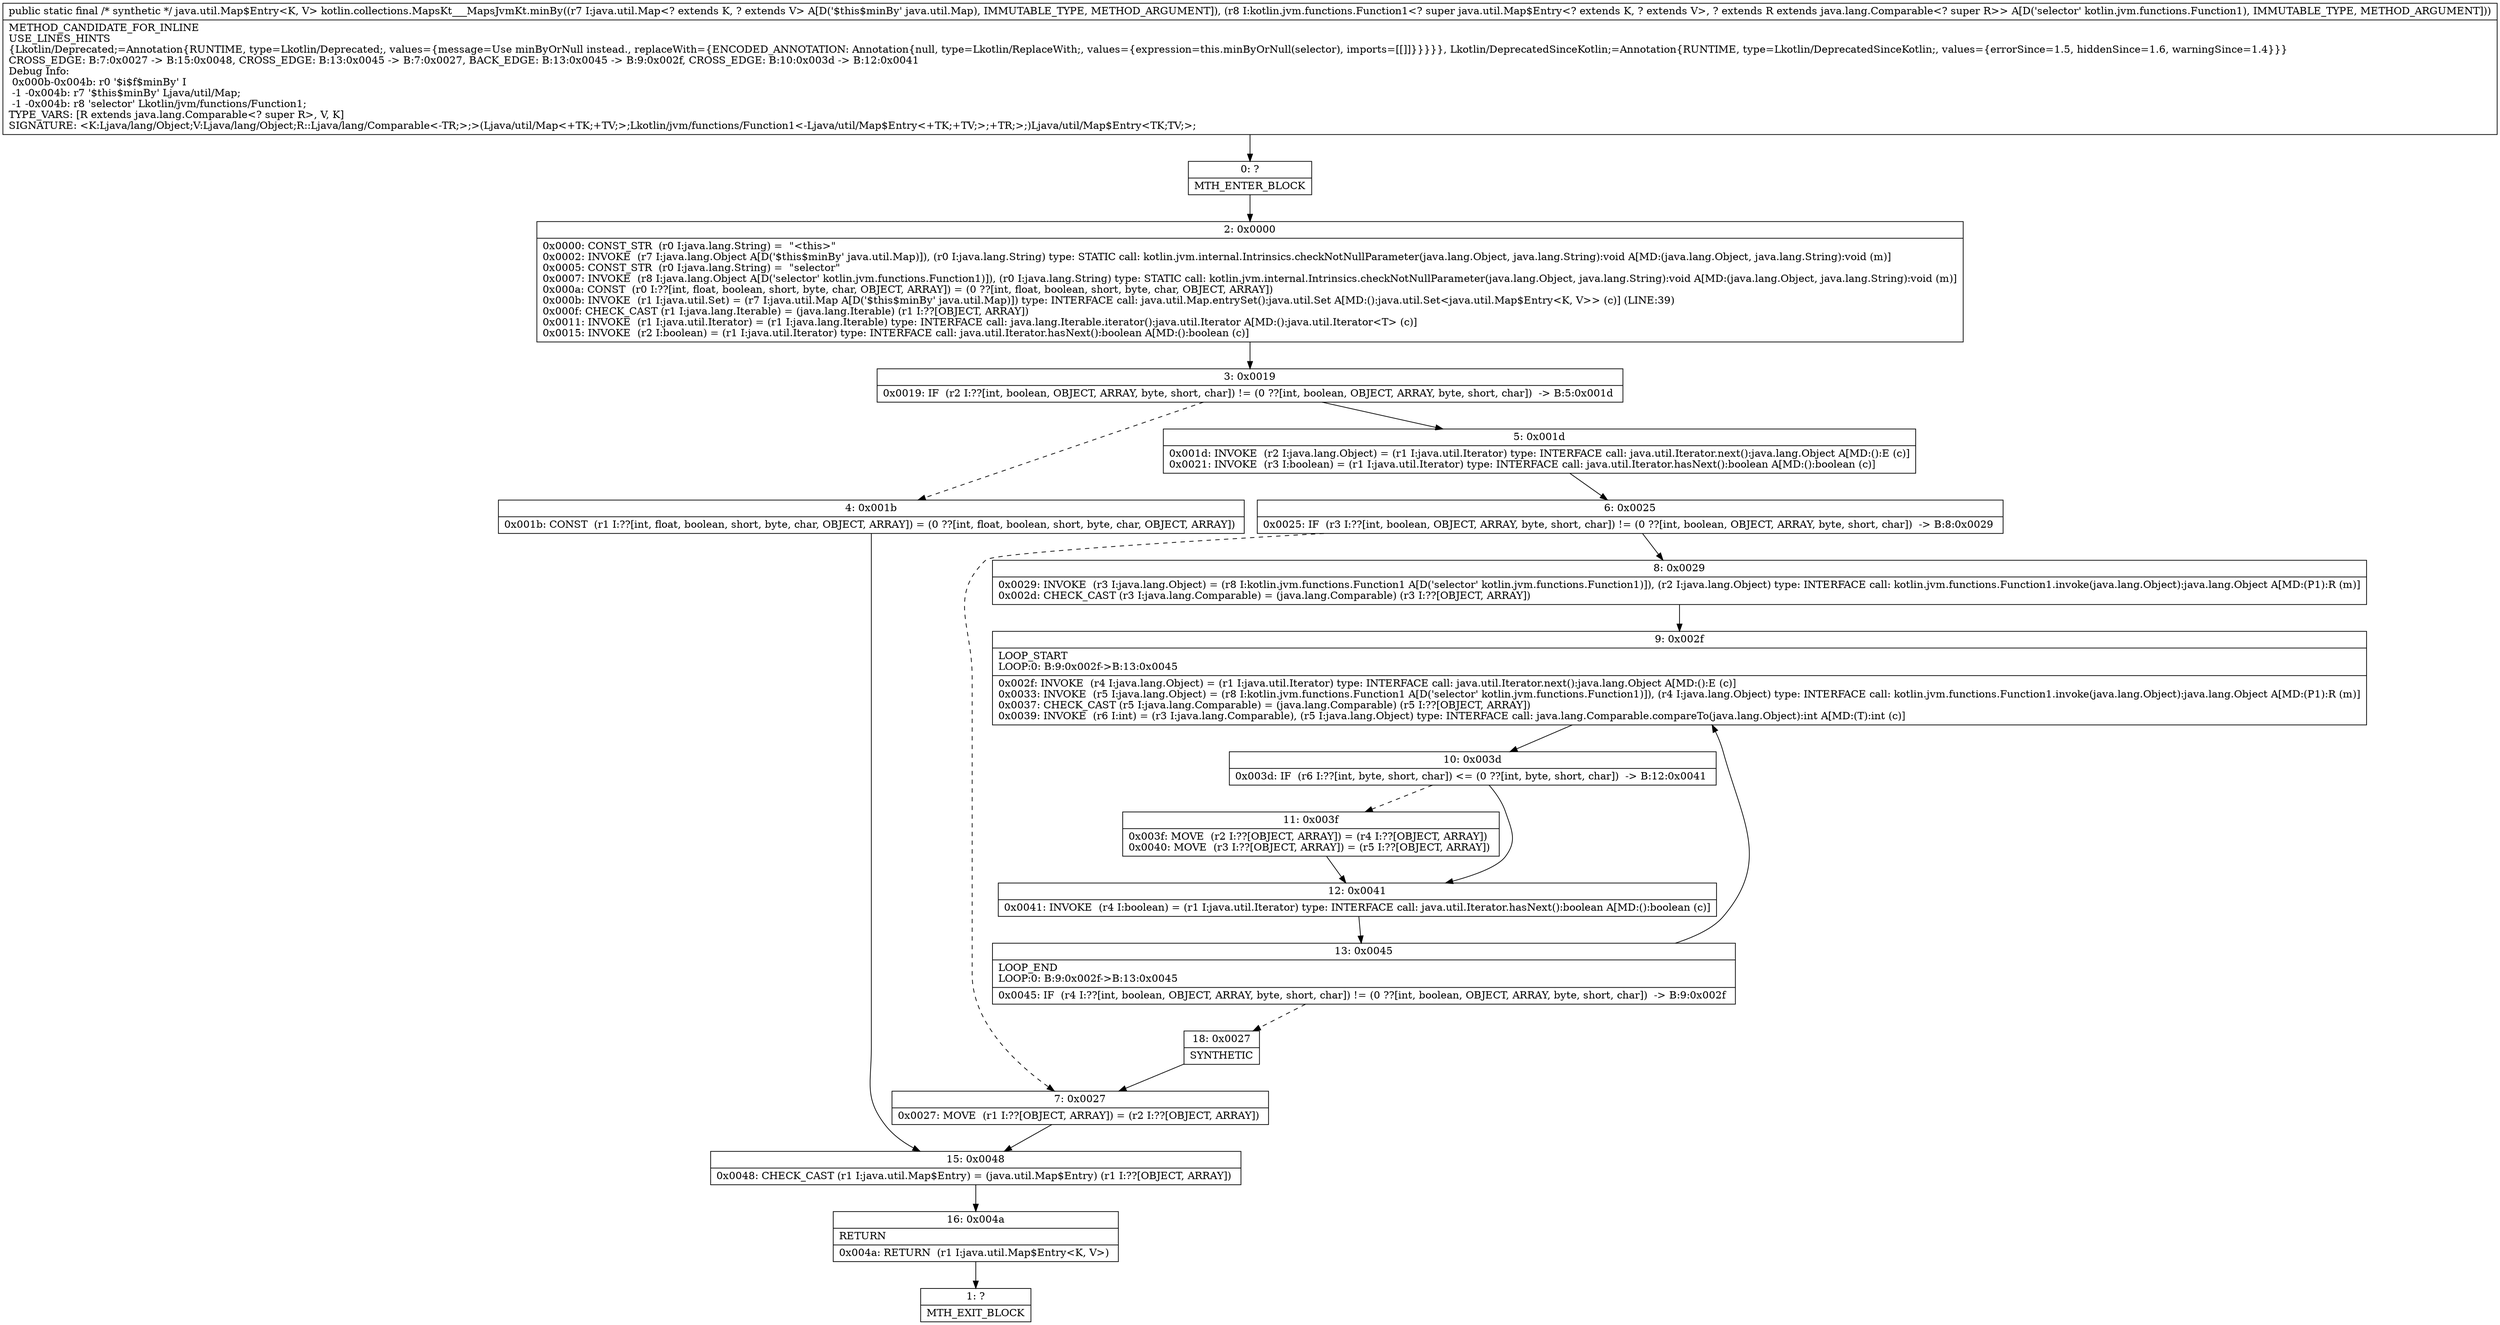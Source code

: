 digraph "CFG forkotlin.collections.MapsKt___MapsJvmKt.minBy(Ljava\/util\/Map;Lkotlin\/jvm\/functions\/Function1;)Ljava\/util\/Map$Entry;" {
Node_0 [shape=record,label="{0\:\ ?|MTH_ENTER_BLOCK\l}"];
Node_2 [shape=record,label="{2\:\ 0x0000|0x0000: CONST_STR  (r0 I:java.lang.String) =  \"\<this\>\" \l0x0002: INVOKE  (r7 I:java.lang.Object A[D('$this$minBy' java.util.Map)]), (r0 I:java.lang.String) type: STATIC call: kotlin.jvm.internal.Intrinsics.checkNotNullParameter(java.lang.Object, java.lang.String):void A[MD:(java.lang.Object, java.lang.String):void (m)]\l0x0005: CONST_STR  (r0 I:java.lang.String) =  \"selector\" \l0x0007: INVOKE  (r8 I:java.lang.Object A[D('selector' kotlin.jvm.functions.Function1)]), (r0 I:java.lang.String) type: STATIC call: kotlin.jvm.internal.Intrinsics.checkNotNullParameter(java.lang.Object, java.lang.String):void A[MD:(java.lang.Object, java.lang.String):void (m)]\l0x000a: CONST  (r0 I:??[int, float, boolean, short, byte, char, OBJECT, ARRAY]) = (0 ??[int, float, boolean, short, byte, char, OBJECT, ARRAY]) \l0x000b: INVOKE  (r1 I:java.util.Set) = (r7 I:java.util.Map A[D('$this$minBy' java.util.Map)]) type: INTERFACE call: java.util.Map.entrySet():java.util.Set A[MD:():java.util.Set\<java.util.Map$Entry\<K, V\>\> (c)] (LINE:39)\l0x000f: CHECK_CAST (r1 I:java.lang.Iterable) = (java.lang.Iterable) (r1 I:??[OBJECT, ARRAY]) \l0x0011: INVOKE  (r1 I:java.util.Iterator) = (r1 I:java.lang.Iterable) type: INTERFACE call: java.lang.Iterable.iterator():java.util.Iterator A[MD:():java.util.Iterator\<T\> (c)]\l0x0015: INVOKE  (r2 I:boolean) = (r1 I:java.util.Iterator) type: INTERFACE call: java.util.Iterator.hasNext():boolean A[MD:():boolean (c)]\l}"];
Node_3 [shape=record,label="{3\:\ 0x0019|0x0019: IF  (r2 I:??[int, boolean, OBJECT, ARRAY, byte, short, char]) != (0 ??[int, boolean, OBJECT, ARRAY, byte, short, char])  \-\> B:5:0x001d \l}"];
Node_4 [shape=record,label="{4\:\ 0x001b|0x001b: CONST  (r1 I:??[int, float, boolean, short, byte, char, OBJECT, ARRAY]) = (0 ??[int, float, boolean, short, byte, char, OBJECT, ARRAY]) \l}"];
Node_15 [shape=record,label="{15\:\ 0x0048|0x0048: CHECK_CAST (r1 I:java.util.Map$Entry) = (java.util.Map$Entry) (r1 I:??[OBJECT, ARRAY]) \l}"];
Node_16 [shape=record,label="{16\:\ 0x004a|RETURN\l|0x004a: RETURN  (r1 I:java.util.Map$Entry\<K, V\>) \l}"];
Node_1 [shape=record,label="{1\:\ ?|MTH_EXIT_BLOCK\l}"];
Node_5 [shape=record,label="{5\:\ 0x001d|0x001d: INVOKE  (r2 I:java.lang.Object) = (r1 I:java.util.Iterator) type: INTERFACE call: java.util.Iterator.next():java.lang.Object A[MD:():E (c)]\l0x0021: INVOKE  (r3 I:boolean) = (r1 I:java.util.Iterator) type: INTERFACE call: java.util.Iterator.hasNext():boolean A[MD:():boolean (c)]\l}"];
Node_6 [shape=record,label="{6\:\ 0x0025|0x0025: IF  (r3 I:??[int, boolean, OBJECT, ARRAY, byte, short, char]) != (0 ??[int, boolean, OBJECT, ARRAY, byte, short, char])  \-\> B:8:0x0029 \l}"];
Node_7 [shape=record,label="{7\:\ 0x0027|0x0027: MOVE  (r1 I:??[OBJECT, ARRAY]) = (r2 I:??[OBJECT, ARRAY]) \l}"];
Node_8 [shape=record,label="{8\:\ 0x0029|0x0029: INVOKE  (r3 I:java.lang.Object) = (r8 I:kotlin.jvm.functions.Function1 A[D('selector' kotlin.jvm.functions.Function1)]), (r2 I:java.lang.Object) type: INTERFACE call: kotlin.jvm.functions.Function1.invoke(java.lang.Object):java.lang.Object A[MD:(P1):R (m)]\l0x002d: CHECK_CAST (r3 I:java.lang.Comparable) = (java.lang.Comparable) (r3 I:??[OBJECT, ARRAY]) \l}"];
Node_9 [shape=record,label="{9\:\ 0x002f|LOOP_START\lLOOP:0: B:9:0x002f\-\>B:13:0x0045\l|0x002f: INVOKE  (r4 I:java.lang.Object) = (r1 I:java.util.Iterator) type: INTERFACE call: java.util.Iterator.next():java.lang.Object A[MD:():E (c)]\l0x0033: INVOKE  (r5 I:java.lang.Object) = (r8 I:kotlin.jvm.functions.Function1 A[D('selector' kotlin.jvm.functions.Function1)]), (r4 I:java.lang.Object) type: INTERFACE call: kotlin.jvm.functions.Function1.invoke(java.lang.Object):java.lang.Object A[MD:(P1):R (m)]\l0x0037: CHECK_CAST (r5 I:java.lang.Comparable) = (java.lang.Comparable) (r5 I:??[OBJECT, ARRAY]) \l0x0039: INVOKE  (r6 I:int) = (r3 I:java.lang.Comparable), (r5 I:java.lang.Object) type: INTERFACE call: java.lang.Comparable.compareTo(java.lang.Object):int A[MD:(T):int (c)]\l}"];
Node_10 [shape=record,label="{10\:\ 0x003d|0x003d: IF  (r6 I:??[int, byte, short, char]) \<= (0 ??[int, byte, short, char])  \-\> B:12:0x0041 \l}"];
Node_11 [shape=record,label="{11\:\ 0x003f|0x003f: MOVE  (r2 I:??[OBJECT, ARRAY]) = (r4 I:??[OBJECT, ARRAY]) \l0x0040: MOVE  (r3 I:??[OBJECT, ARRAY]) = (r5 I:??[OBJECT, ARRAY]) \l}"];
Node_12 [shape=record,label="{12\:\ 0x0041|0x0041: INVOKE  (r4 I:boolean) = (r1 I:java.util.Iterator) type: INTERFACE call: java.util.Iterator.hasNext():boolean A[MD:():boolean (c)]\l}"];
Node_13 [shape=record,label="{13\:\ 0x0045|LOOP_END\lLOOP:0: B:9:0x002f\-\>B:13:0x0045\l|0x0045: IF  (r4 I:??[int, boolean, OBJECT, ARRAY, byte, short, char]) != (0 ??[int, boolean, OBJECT, ARRAY, byte, short, char])  \-\> B:9:0x002f \l}"];
Node_18 [shape=record,label="{18\:\ 0x0027|SYNTHETIC\l}"];
MethodNode[shape=record,label="{public static final \/* synthetic *\/ java.util.Map$Entry\<K, V\> kotlin.collections.MapsKt___MapsJvmKt.minBy((r7 I:java.util.Map\<? extends K, ? extends V\> A[D('$this$minBy' java.util.Map), IMMUTABLE_TYPE, METHOD_ARGUMENT]), (r8 I:kotlin.jvm.functions.Function1\<? super java.util.Map$Entry\<? extends K, ? extends V\>, ? extends R extends java.lang.Comparable\<? super R\>\> A[D('selector' kotlin.jvm.functions.Function1), IMMUTABLE_TYPE, METHOD_ARGUMENT]))  | METHOD_CANDIDATE_FOR_INLINE\lUSE_LINES_HINTS\l\{Lkotlin\/Deprecated;=Annotation\{RUNTIME, type=Lkotlin\/Deprecated;, values=\{message=Use minByOrNull instead., replaceWith=\{ENCODED_ANNOTATION: Annotation\{null, type=Lkotlin\/ReplaceWith;, values=\{expression=this.minByOrNull(selector), imports=[[]]\}\}\}\}\}, Lkotlin\/DeprecatedSinceKotlin;=Annotation\{RUNTIME, type=Lkotlin\/DeprecatedSinceKotlin;, values=\{errorSince=1.5, hiddenSince=1.6, warningSince=1.4\}\}\}\lCROSS_EDGE: B:7:0x0027 \-\> B:15:0x0048, CROSS_EDGE: B:13:0x0045 \-\> B:7:0x0027, BACK_EDGE: B:13:0x0045 \-\> B:9:0x002f, CROSS_EDGE: B:10:0x003d \-\> B:12:0x0041\lDebug Info:\l  0x000b\-0x004b: r0 '$i$f$minBy' I\l  \-1 \-0x004b: r7 '$this$minBy' Ljava\/util\/Map;\l  \-1 \-0x004b: r8 'selector' Lkotlin\/jvm\/functions\/Function1;\lTYPE_VARS: [R extends java.lang.Comparable\<? super R\>, V, K]\lSIGNATURE: \<K:Ljava\/lang\/Object;V:Ljava\/lang\/Object;R::Ljava\/lang\/Comparable\<\-TR;\>;\>(Ljava\/util\/Map\<+TK;+TV;\>;Lkotlin\/jvm\/functions\/Function1\<\-Ljava\/util\/Map$Entry\<+TK;+TV;\>;+TR;\>;)Ljava\/util\/Map$Entry\<TK;TV;\>;\l}"];
MethodNode -> Node_0;Node_0 -> Node_2;
Node_2 -> Node_3;
Node_3 -> Node_4[style=dashed];
Node_3 -> Node_5;
Node_4 -> Node_15;
Node_15 -> Node_16;
Node_16 -> Node_1;
Node_5 -> Node_6;
Node_6 -> Node_7[style=dashed];
Node_6 -> Node_8;
Node_7 -> Node_15;
Node_8 -> Node_9;
Node_9 -> Node_10;
Node_10 -> Node_11[style=dashed];
Node_10 -> Node_12;
Node_11 -> Node_12;
Node_12 -> Node_13;
Node_13 -> Node_9;
Node_13 -> Node_18[style=dashed];
Node_18 -> Node_7;
}


